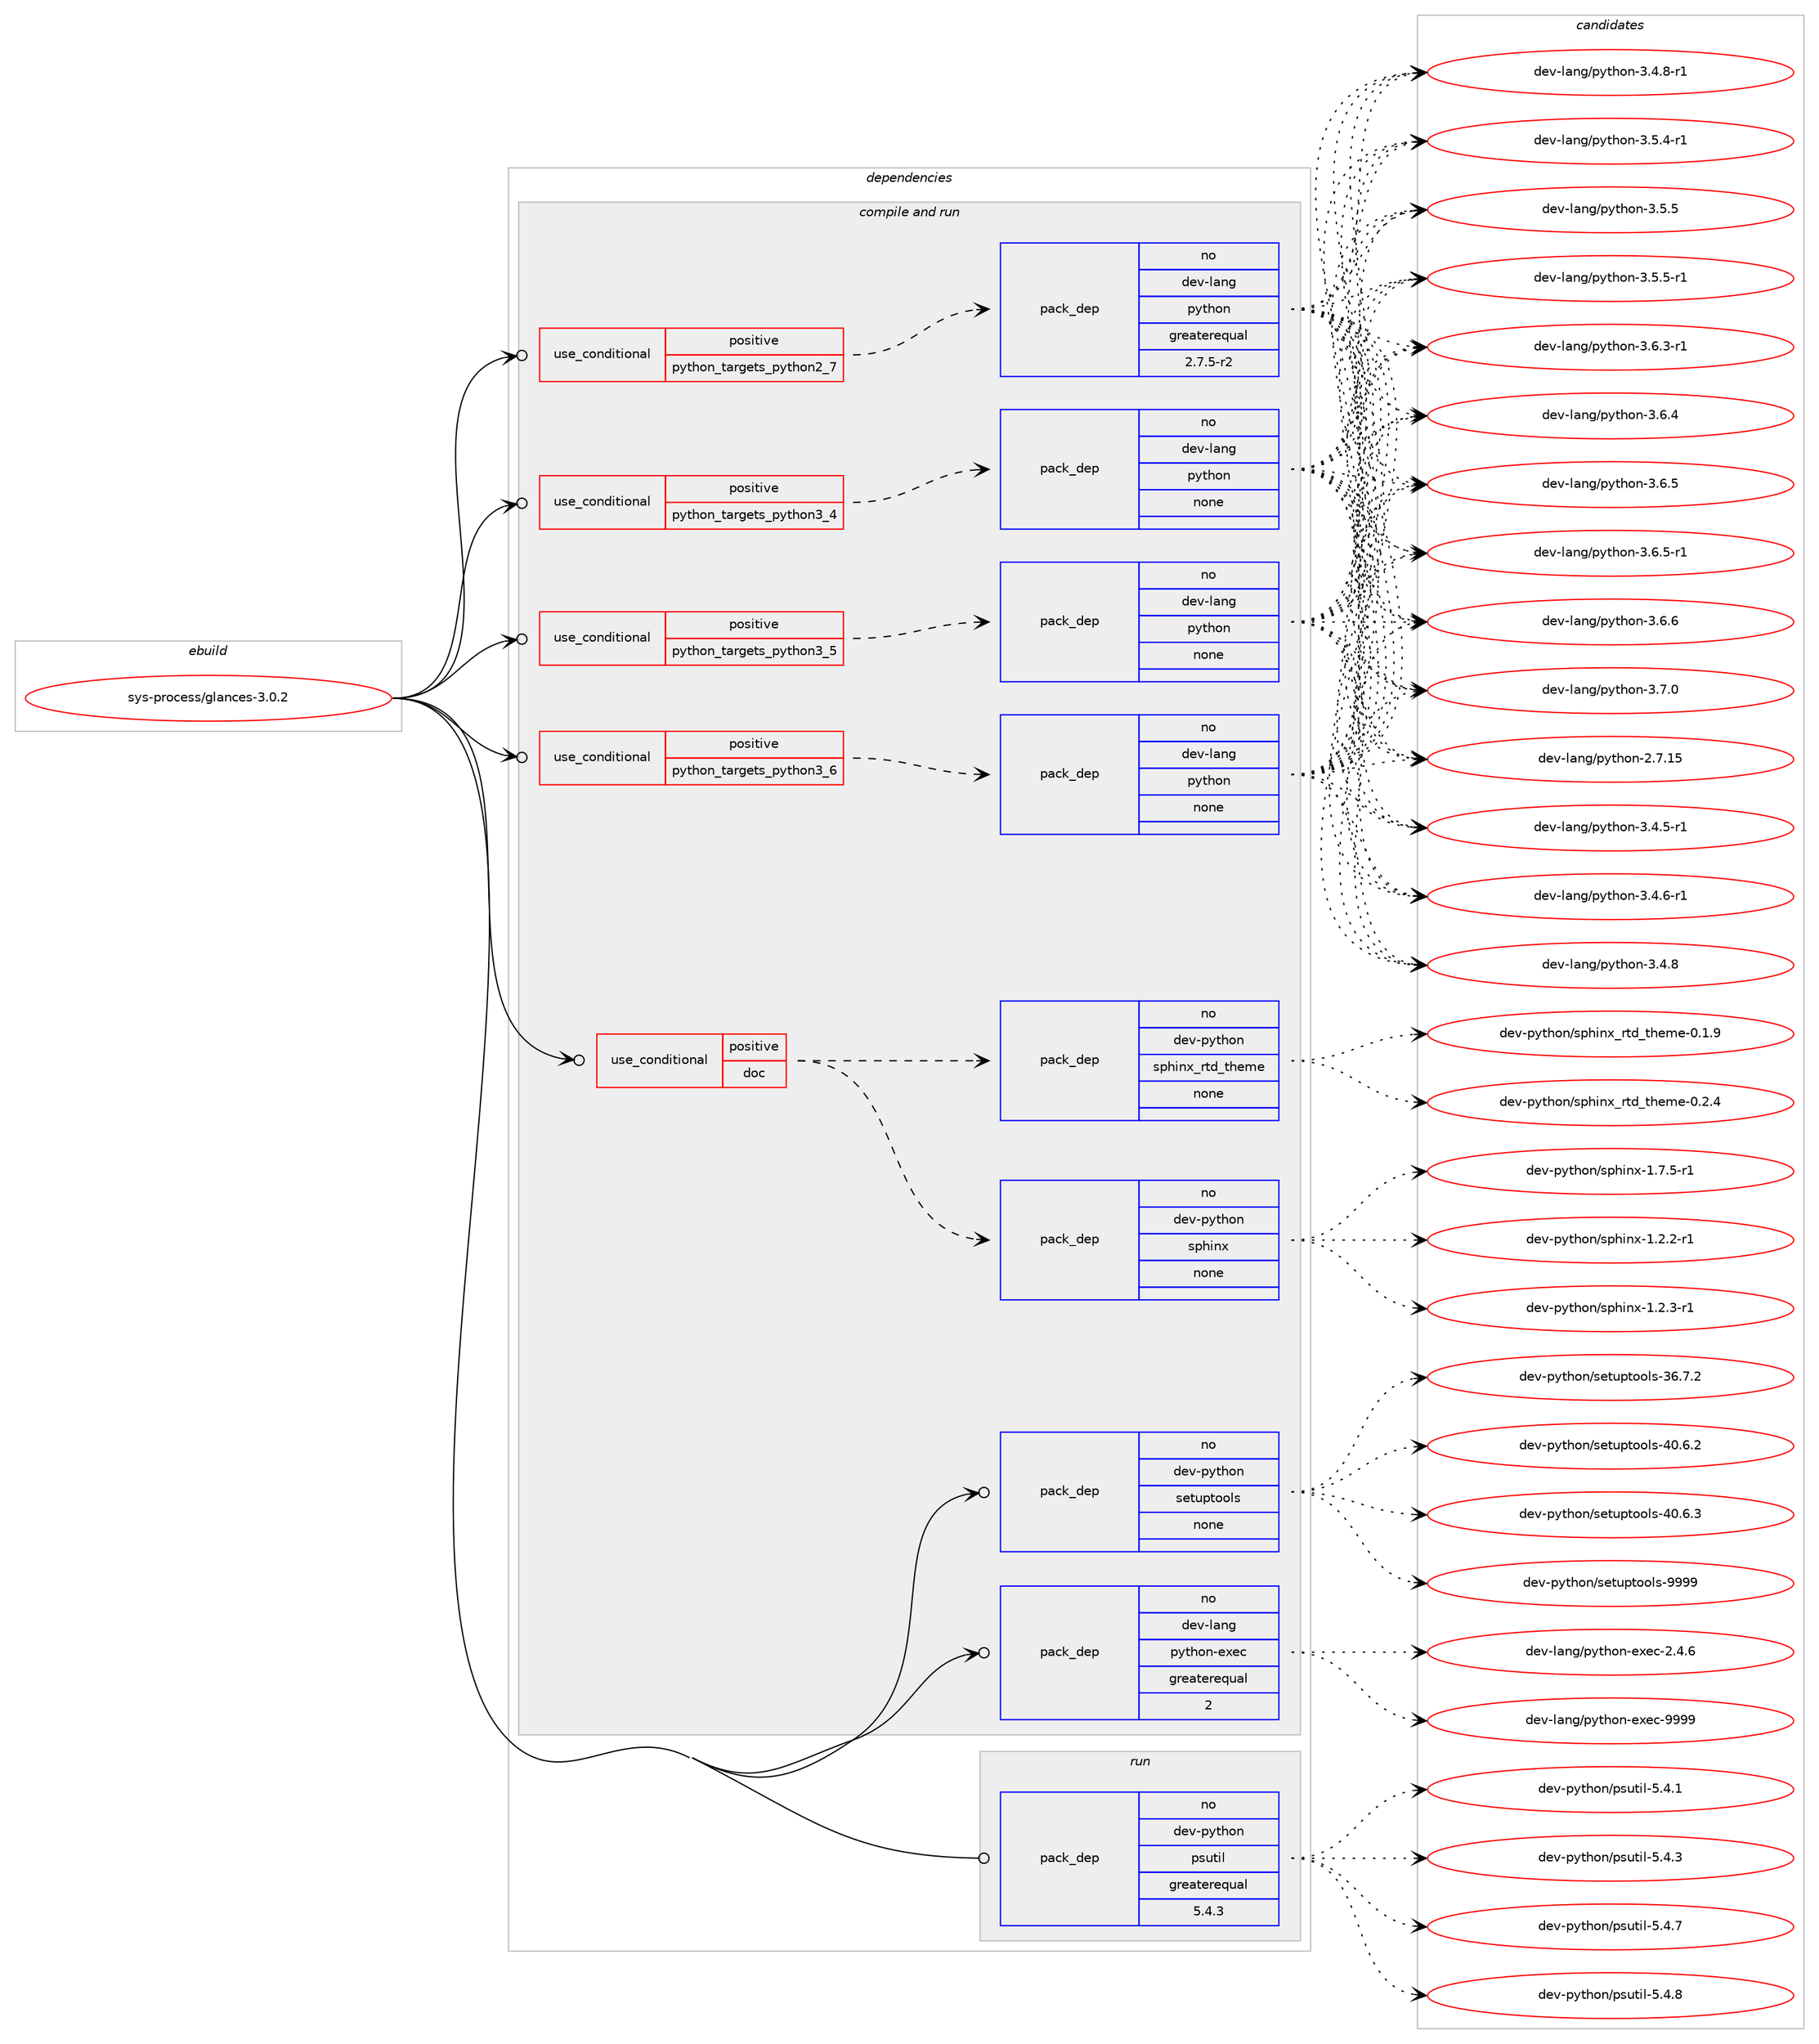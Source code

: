 digraph prolog {

# *************
# Graph options
# *************

newrank=true;
concentrate=true;
compound=true;
graph [rankdir=LR,fontname=Helvetica,fontsize=10,ranksep=1.5];#, ranksep=2.5, nodesep=0.2];
edge  [arrowhead=vee];
node  [fontname=Helvetica,fontsize=10];

# **********
# The ebuild
# **********

subgraph cluster_leftcol {
color=gray;
rank=same;
label=<<i>ebuild</i>>;
id [label="sys-process/glances-3.0.2", color=red, width=4, href="../sys-process/glances-3.0.2.svg"];
}

# ****************
# The dependencies
# ****************

subgraph cluster_midcol {
color=gray;
label=<<i>dependencies</i>>;
subgraph cluster_compile {
fillcolor="#eeeeee";
style=filled;
label=<<i>compile</i>>;
}
subgraph cluster_compileandrun {
fillcolor="#eeeeee";
style=filled;
label=<<i>compile and run</i>>;
subgraph cond1324 {
dependency7753 [label=<<TABLE BORDER="0" CELLBORDER="1" CELLSPACING="0" CELLPADDING="4"><TR><TD ROWSPAN="3" CELLPADDING="10">use_conditional</TD></TR><TR><TD>positive</TD></TR><TR><TD>doc</TD></TR></TABLE>>, shape=none, color=red];
subgraph pack6262 {
dependency7754 [label=<<TABLE BORDER="0" CELLBORDER="1" CELLSPACING="0" CELLPADDING="4" WIDTH="220"><TR><TD ROWSPAN="6" CELLPADDING="30">pack_dep</TD></TR><TR><TD WIDTH="110">no</TD></TR><TR><TD>dev-python</TD></TR><TR><TD>sphinx</TD></TR><TR><TD>none</TD></TR><TR><TD></TD></TR></TABLE>>, shape=none, color=blue];
}
dependency7753:e -> dependency7754:w [weight=20,style="dashed",arrowhead="vee"];
subgraph pack6263 {
dependency7755 [label=<<TABLE BORDER="0" CELLBORDER="1" CELLSPACING="0" CELLPADDING="4" WIDTH="220"><TR><TD ROWSPAN="6" CELLPADDING="30">pack_dep</TD></TR><TR><TD WIDTH="110">no</TD></TR><TR><TD>dev-python</TD></TR><TR><TD>sphinx_rtd_theme</TD></TR><TR><TD>none</TD></TR><TR><TD></TD></TR></TABLE>>, shape=none, color=blue];
}
dependency7753:e -> dependency7755:w [weight=20,style="dashed",arrowhead="vee"];
}
id:e -> dependency7753:w [weight=20,style="solid",arrowhead="odotvee"];
subgraph cond1325 {
dependency7756 [label=<<TABLE BORDER="0" CELLBORDER="1" CELLSPACING="0" CELLPADDING="4"><TR><TD ROWSPAN="3" CELLPADDING="10">use_conditional</TD></TR><TR><TD>positive</TD></TR><TR><TD>python_targets_python2_7</TD></TR></TABLE>>, shape=none, color=red];
subgraph pack6264 {
dependency7757 [label=<<TABLE BORDER="0" CELLBORDER="1" CELLSPACING="0" CELLPADDING="4" WIDTH="220"><TR><TD ROWSPAN="6" CELLPADDING="30">pack_dep</TD></TR><TR><TD WIDTH="110">no</TD></TR><TR><TD>dev-lang</TD></TR><TR><TD>python</TD></TR><TR><TD>greaterequal</TD></TR><TR><TD>2.7.5-r2</TD></TR></TABLE>>, shape=none, color=blue];
}
dependency7756:e -> dependency7757:w [weight=20,style="dashed",arrowhead="vee"];
}
id:e -> dependency7756:w [weight=20,style="solid",arrowhead="odotvee"];
subgraph cond1326 {
dependency7758 [label=<<TABLE BORDER="0" CELLBORDER="1" CELLSPACING="0" CELLPADDING="4"><TR><TD ROWSPAN="3" CELLPADDING="10">use_conditional</TD></TR><TR><TD>positive</TD></TR><TR><TD>python_targets_python3_4</TD></TR></TABLE>>, shape=none, color=red];
subgraph pack6265 {
dependency7759 [label=<<TABLE BORDER="0" CELLBORDER="1" CELLSPACING="0" CELLPADDING="4" WIDTH="220"><TR><TD ROWSPAN="6" CELLPADDING="30">pack_dep</TD></TR><TR><TD WIDTH="110">no</TD></TR><TR><TD>dev-lang</TD></TR><TR><TD>python</TD></TR><TR><TD>none</TD></TR><TR><TD></TD></TR></TABLE>>, shape=none, color=blue];
}
dependency7758:e -> dependency7759:w [weight=20,style="dashed",arrowhead="vee"];
}
id:e -> dependency7758:w [weight=20,style="solid",arrowhead="odotvee"];
subgraph cond1327 {
dependency7760 [label=<<TABLE BORDER="0" CELLBORDER="1" CELLSPACING="0" CELLPADDING="4"><TR><TD ROWSPAN="3" CELLPADDING="10">use_conditional</TD></TR><TR><TD>positive</TD></TR><TR><TD>python_targets_python3_5</TD></TR></TABLE>>, shape=none, color=red];
subgraph pack6266 {
dependency7761 [label=<<TABLE BORDER="0" CELLBORDER="1" CELLSPACING="0" CELLPADDING="4" WIDTH="220"><TR><TD ROWSPAN="6" CELLPADDING="30">pack_dep</TD></TR><TR><TD WIDTH="110">no</TD></TR><TR><TD>dev-lang</TD></TR><TR><TD>python</TD></TR><TR><TD>none</TD></TR><TR><TD></TD></TR></TABLE>>, shape=none, color=blue];
}
dependency7760:e -> dependency7761:w [weight=20,style="dashed",arrowhead="vee"];
}
id:e -> dependency7760:w [weight=20,style="solid",arrowhead="odotvee"];
subgraph cond1328 {
dependency7762 [label=<<TABLE BORDER="0" CELLBORDER="1" CELLSPACING="0" CELLPADDING="4"><TR><TD ROWSPAN="3" CELLPADDING="10">use_conditional</TD></TR><TR><TD>positive</TD></TR><TR><TD>python_targets_python3_6</TD></TR></TABLE>>, shape=none, color=red];
subgraph pack6267 {
dependency7763 [label=<<TABLE BORDER="0" CELLBORDER="1" CELLSPACING="0" CELLPADDING="4" WIDTH="220"><TR><TD ROWSPAN="6" CELLPADDING="30">pack_dep</TD></TR><TR><TD WIDTH="110">no</TD></TR><TR><TD>dev-lang</TD></TR><TR><TD>python</TD></TR><TR><TD>none</TD></TR><TR><TD></TD></TR></TABLE>>, shape=none, color=blue];
}
dependency7762:e -> dependency7763:w [weight=20,style="dashed",arrowhead="vee"];
}
id:e -> dependency7762:w [weight=20,style="solid",arrowhead="odotvee"];
subgraph pack6268 {
dependency7764 [label=<<TABLE BORDER="0" CELLBORDER="1" CELLSPACING="0" CELLPADDING="4" WIDTH="220"><TR><TD ROWSPAN="6" CELLPADDING="30">pack_dep</TD></TR><TR><TD WIDTH="110">no</TD></TR><TR><TD>dev-lang</TD></TR><TR><TD>python-exec</TD></TR><TR><TD>greaterequal</TD></TR><TR><TD>2</TD></TR></TABLE>>, shape=none, color=blue];
}
id:e -> dependency7764:w [weight=20,style="solid",arrowhead="odotvee"];
subgraph pack6269 {
dependency7765 [label=<<TABLE BORDER="0" CELLBORDER="1" CELLSPACING="0" CELLPADDING="4" WIDTH="220"><TR><TD ROWSPAN="6" CELLPADDING="30">pack_dep</TD></TR><TR><TD WIDTH="110">no</TD></TR><TR><TD>dev-python</TD></TR><TR><TD>setuptools</TD></TR><TR><TD>none</TD></TR><TR><TD></TD></TR></TABLE>>, shape=none, color=blue];
}
id:e -> dependency7765:w [weight=20,style="solid",arrowhead="odotvee"];
}
subgraph cluster_run {
fillcolor="#eeeeee";
style=filled;
label=<<i>run</i>>;
subgraph pack6270 {
dependency7766 [label=<<TABLE BORDER="0" CELLBORDER="1" CELLSPACING="0" CELLPADDING="4" WIDTH="220"><TR><TD ROWSPAN="6" CELLPADDING="30">pack_dep</TD></TR><TR><TD WIDTH="110">no</TD></TR><TR><TD>dev-python</TD></TR><TR><TD>psutil</TD></TR><TR><TD>greaterequal</TD></TR><TR><TD>5.4.3</TD></TR></TABLE>>, shape=none, color=blue];
}
id:e -> dependency7766:w [weight=20,style="solid",arrowhead="odot"];
}
}

# **************
# The candidates
# **************

subgraph cluster_choices {
rank=same;
color=gray;
label=<<i>candidates</i>>;

subgraph choice6262 {
color=black;
nodesep=1;
choice10010111845112121116104111110471151121041051101204549465046504511449 [label="dev-python/sphinx-1.2.2-r1", color=red, width=4,href="../dev-python/sphinx-1.2.2-r1.svg"];
choice10010111845112121116104111110471151121041051101204549465046514511449 [label="dev-python/sphinx-1.2.3-r1", color=red, width=4,href="../dev-python/sphinx-1.2.3-r1.svg"];
choice10010111845112121116104111110471151121041051101204549465546534511449 [label="dev-python/sphinx-1.7.5-r1", color=red, width=4,href="../dev-python/sphinx-1.7.5-r1.svg"];
dependency7754:e -> choice10010111845112121116104111110471151121041051101204549465046504511449:w [style=dotted,weight="100"];
dependency7754:e -> choice10010111845112121116104111110471151121041051101204549465046514511449:w [style=dotted,weight="100"];
dependency7754:e -> choice10010111845112121116104111110471151121041051101204549465546534511449:w [style=dotted,weight="100"];
}
subgraph choice6263 {
color=black;
nodesep=1;
choice10010111845112121116104111110471151121041051101209511411610095116104101109101454846494657 [label="dev-python/sphinx_rtd_theme-0.1.9", color=red, width=4,href="../dev-python/sphinx_rtd_theme-0.1.9.svg"];
choice10010111845112121116104111110471151121041051101209511411610095116104101109101454846504652 [label="dev-python/sphinx_rtd_theme-0.2.4", color=red, width=4,href="../dev-python/sphinx_rtd_theme-0.2.4.svg"];
dependency7755:e -> choice10010111845112121116104111110471151121041051101209511411610095116104101109101454846494657:w [style=dotted,weight="100"];
dependency7755:e -> choice10010111845112121116104111110471151121041051101209511411610095116104101109101454846504652:w [style=dotted,weight="100"];
}
subgraph choice6264 {
color=black;
nodesep=1;
choice10010111845108971101034711212111610411111045504655464953 [label="dev-lang/python-2.7.15", color=red, width=4,href="../dev-lang/python-2.7.15.svg"];
choice1001011184510897110103471121211161041111104551465246534511449 [label="dev-lang/python-3.4.5-r1", color=red, width=4,href="../dev-lang/python-3.4.5-r1.svg"];
choice1001011184510897110103471121211161041111104551465246544511449 [label="dev-lang/python-3.4.6-r1", color=red, width=4,href="../dev-lang/python-3.4.6-r1.svg"];
choice100101118451089711010347112121116104111110455146524656 [label="dev-lang/python-3.4.8", color=red, width=4,href="../dev-lang/python-3.4.8.svg"];
choice1001011184510897110103471121211161041111104551465246564511449 [label="dev-lang/python-3.4.8-r1", color=red, width=4,href="../dev-lang/python-3.4.8-r1.svg"];
choice1001011184510897110103471121211161041111104551465346524511449 [label="dev-lang/python-3.5.4-r1", color=red, width=4,href="../dev-lang/python-3.5.4-r1.svg"];
choice100101118451089711010347112121116104111110455146534653 [label="dev-lang/python-3.5.5", color=red, width=4,href="../dev-lang/python-3.5.5.svg"];
choice1001011184510897110103471121211161041111104551465346534511449 [label="dev-lang/python-3.5.5-r1", color=red, width=4,href="../dev-lang/python-3.5.5-r1.svg"];
choice1001011184510897110103471121211161041111104551465446514511449 [label="dev-lang/python-3.6.3-r1", color=red, width=4,href="../dev-lang/python-3.6.3-r1.svg"];
choice100101118451089711010347112121116104111110455146544652 [label="dev-lang/python-3.6.4", color=red, width=4,href="../dev-lang/python-3.6.4.svg"];
choice100101118451089711010347112121116104111110455146544653 [label="dev-lang/python-3.6.5", color=red, width=4,href="../dev-lang/python-3.6.5.svg"];
choice1001011184510897110103471121211161041111104551465446534511449 [label="dev-lang/python-3.6.5-r1", color=red, width=4,href="../dev-lang/python-3.6.5-r1.svg"];
choice100101118451089711010347112121116104111110455146544654 [label="dev-lang/python-3.6.6", color=red, width=4,href="../dev-lang/python-3.6.6.svg"];
choice100101118451089711010347112121116104111110455146554648 [label="dev-lang/python-3.7.0", color=red, width=4,href="../dev-lang/python-3.7.0.svg"];
dependency7757:e -> choice10010111845108971101034711212111610411111045504655464953:w [style=dotted,weight="100"];
dependency7757:e -> choice1001011184510897110103471121211161041111104551465246534511449:w [style=dotted,weight="100"];
dependency7757:e -> choice1001011184510897110103471121211161041111104551465246544511449:w [style=dotted,weight="100"];
dependency7757:e -> choice100101118451089711010347112121116104111110455146524656:w [style=dotted,weight="100"];
dependency7757:e -> choice1001011184510897110103471121211161041111104551465246564511449:w [style=dotted,weight="100"];
dependency7757:e -> choice1001011184510897110103471121211161041111104551465346524511449:w [style=dotted,weight="100"];
dependency7757:e -> choice100101118451089711010347112121116104111110455146534653:w [style=dotted,weight="100"];
dependency7757:e -> choice1001011184510897110103471121211161041111104551465346534511449:w [style=dotted,weight="100"];
dependency7757:e -> choice1001011184510897110103471121211161041111104551465446514511449:w [style=dotted,weight="100"];
dependency7757:e -> choice100101118451089711010347112121116104111110455146544652:w [style=dotted,weight="100"];
dependency7757:e -> choice100101118451089711010347112121116104111110455146544653:w [style=dotted,weight="100"];
dependency7757:e -> choice1001011184510897110103471121211161041111104551465446534511449:w [style=dotted,weight="100"];
dependency7757:e -> choice100101118451089711010347112121116104111110455146544654:w [style=dotted,weight="100"];
dependency7757:e -> choice100101118451089711010347112121116104111110455146554648:w [style=dotted,weight="100"];
}
subgraph choice6265 {
color=black;
nodesep=1;
choice10010111845108971101034711212111610411111045504655464953 [label="dev-lang/python-2.7.15", color=red, width=4,href="../dev-lang/python-2.7.15.svg"];
choice1001011184510897110103471121211161041111104551465246534511449 [label="dev-lang/python-3.4.5-r1", color=red, width=4,href="../dev-lang/python-3.4.5-r1.svg"];
choice1001011184510897110103471121211161041111104551465246544511449 [label="dev-lang/python-3.4.6-r1", color=red, width=4,href="../dev-lang/python-3.4.6-r1.svg"];
choice100101118451089711010347112121116104111110455146524656 [label="dev-lang/python-3.4.8", color=red, width=4,href="../dev-lang/python-3.4.8.svg"];
choice1001011184510897110103471121211161041111104551465246564511449 [label="dev-lang/python-3.4.8-r1", color=red, width=4,href="../dev-lang/python-3.4.8-r1.svg"];
choice1001011184510897110103471121211161041111104551465346524511449 [label="dev-lang/python-3.5.4-r1", color=red, width=4,href="../dev-lang/python-3.5.4-r1.svg"];
choice100101118451089711010347112121116104111110455146534653 [label="dev-lang/python-3.5.5", color=red, width=4,href="../dev-lang/python-3.5.5.svg"];
choice1001011184510897110103471121211161041111104551465346534511449 [label="dev-lang/python-3.5.5-r1", color=red, width=4,href="../dev-lang/python-3.5.5-r1.svg"];
choice1001011184510897110103471121211161041111104551465446514511449 [label="dev-lang/python-3.6.3-r1", color=red, width=4,href="../dev-lang/python-3.6.3-r1.svg"];
choice100101118451089711010347112121116104111110455146544652 [label="dev-lang/python-3.6.4", color=red, width=4,href="../dev-lang/python-3.6.4.svg"];
choice100101118451089711010347112121116104111110455146544653 [label="dev-lang/python-3.6.5", color=red, width=4,href="../dev-lang/python-3.6.5.svg"];
choice1001011184510897110103471121211161041111104551465446534511449 [label="dev-lang/python-3.6.5-r1", color=red, width=4,href="../dev-lang/python-3.6.5-r1.svg"];
choice100101118451089711010347112121116104111110455146544654 [label="dev-lang/python-3.6.6", color=red, width=4,href="../dev-lang/python-3.6.6.svg"];
choice100101118451089711010347112121116104111110455146554648 [label="dev-lang/python-3.7.0", color=red, width=4,href="../dev-lang/python-3.7.0.svg"];
dependency7759:e -> choice10010111845108971101034711212111610411111045504655464953:w [style=dotted,weight="100"];
dependency7759:e -> choice1001011184510897110103471121211161041111104551465246534511449:w [style=dotted,weight="100"];
dependency7759:e -> choice1001011184510897110103471121211161041111104551465246544511449:w [style=dotted,weight="100"];
dependency7759:e -> choice100101118451089711010347112121116104111110455146524656:w [style=dotted,weight="100"];
dependency7759:e -> choice1001011184510897110103471121211161041111104551465246564511449:w [style=dotted,weight="100"];
dependency7759:e -> choice1001011184510897110103471121211161041111104551465346524511449:w [style=dotted,weight="100"];
dependency7759:e -> choice100101118451089711010347112121116104111110455146534653:w [style=dotted,weight="100"];
dependency7759:e -> choice1001011184510897110103471121211161041111104551465346534511449:w [style=dotted,weight="100"];
dependency7759:e -> choice1001011184510897110103471121211161041111104551465446514511449:w [style=dotted,weight="100"];
dependency7759:e -> choice100101118451089711010347112121116104111110455146544652:w [style=dotted,weight="100"];
dependency7759:e -> choice100101118451089711010347112121116104111110455146544653:w [style=dotted,weight="100"];
dependency7759:e -> choice1001011184510897110103471121211161041111104551465446534511449:w [style=dotted,weight="100"];
dependency7759:e -> choice100101118451089711010347112121116104111110455146544654:w [style=dotted,weight="100"];
dependency7759:e -> choice100101118451089711010347112121116104111110455146554648:w [style=dotted,weight="100"];
}
subgraph choice6266 {
color=black;
nodesep=1;
choice10010111845108971101034711212111610411111045504655464953 [label="dev-lang/python-2.7.15", color=red, width=4,href="../dev-lang/python-2.7.15.svg"];
choice1001011184510897110103471121211161041111104551465246534511449 [label="dev-lang/python-3.4.5-r1", color=red, width=4,href="../dev-lang/python-3.4.5-r1.svg"];
choice1001011184510897110103471121211161041111104551465246544511449 [label="dev-lang/python-3.4.6-r1", color=red, width=4,href="../dev-lang/python-3.4.6-r1.svg"];
choice100101118451089711010347112121116104111110455146524656 [label="dev-lang/python-3.4.8", color=red, width=4,href="../dev-lang/python-3.4.8.svg"];
choice1001011184510897110103471121211161041111104551465246564511449 [label="dev-lang/python-3.4.8-r1", color=red, width=4,href="../dev-lang/python-3.4.8-r1.svg"];
choice1001011184510897110103471121211161041111104551465346524511449 [label="dev-lang/python-3.5.4-r1", color=red, width=4,href="../dev-lang/python-3.5.4-r1.svg"];
choice100101118451089711010347112121116104111110455146534653 [label="dev-lang/python-3.5.5", color=red, width=4,href="../dev-lang/python-3.5.5.svg"];
choice1001011184510897110103471121211161041111104551465346534511449 [label="dev-lang/python-3.5.5-r1", color=red, width=4,href="../dev-lang/python-3.5.5-r1.svg"];
choice1001011184510897110103471121211161041111104551465446514511449 [label="dev-lang/python-3.6.3-r1", color=red, width=4,href="../dev-lang/python-3.6.3-r1.svg"];
choice100101118451089711010347112121116104111110455146544652 [label="dev-lang/python-3.6.4", color=red, width=4,href="../dev-lang/python-3.6.4.svg"];
choice100101118451089711010347112121116104111110455146544653 [label="dev-lang/python-3.6.5", color=red, width=4,href="../dev-lang/python-3.6.5.svg"];
choice1001011184510897110103471121211161041111104551465446534511449 [label="dev-lang/python-3.6.5-r1", color=red, width=4,href="../dev-lang/python-3.6.5-r1.svg"];
choice100101118451089711010347112121116104111110455146544654 [label="dev-lang/python-3.6.6", color=red, width=4,href="../dev-lang/python-3.6.6.svg"];
choice100101118451089711010347112121116104111110455146554648 [label="dev-lang/python-3.7.0", color=red, width=4,href="../dev-lang/python-3.7.0.svg"];
dependency7761:e -> choice10010111845108971101034711212111610411111045504655464953:w [style=dotted,weight="100"];
dependency7761:e -> choice1001011184510897110103471121211161041111104551465246534511449:w [style=dotted,weight="100"];
dependency7761:e -> choice1001011184510897110103471121211161041111104551465246544511449:w [style=dotted,weight="100"];
dependency7761:e -> choice100101118451089711010347112121116104111110455146524656:w [style=dotted,weight="100"];
dependency7761:e -> choice1001011184510897110103471121211161041111104551465246564511449:w [style=dotted,weight="100"];
dependency7761:e -> choice1001011184510897110103471121211161041111104551465346524511449:w [style=dotted,weight="100"];
dependency7761:e -> choice100101118451089711010347112121116104111110455146534653:w [style=dotted,weight="100"];
dependency7761:e -> choice1001011184510897110103471121211161041111104551465346534511449:w [style=dotted,weight="100"];
dependency7761:e -> choice1001011184510897110103471121211161041111104551465446514511449:w [style=dotted,weight="100"];
dependency7761:e -> choice100101118451089711010347112121116104111110455146544652:w [style=dotted,weight="100"];
dependency7761:e -> choice100101118451089711010347112121116104111110455146544653:w [style=dotted,weight="100"];
dependency7761:e -> choice1001011184510897110103471121211161041111104551465446534511449:w [style=dotted,weight="100"];
dependency7761:e -> choice100101118451089711010347112121116104111110455146544654:w [style=dotted,weight="100"];
dependency7761:e -> choice100101118451089711010347112121116104111110455146554648:w [style=dotted,weight="100"];
}
subgraph choice6267 {
color=black;
nodesep=1;
choice10010111845108971101034711212111610411111045504655464953 [label="dev-lang/python-2.7.15", color=red, width=4,href="../dev-lang/python-2.7.15.svg"];
choice1001011184510897110103471121211161041111104551465246534511449 [label="dev-lang/python-3.4.5-r1", color=red, width=4,href="../dev-lang/python-3.4.5-r1.svg"];
choice1001011184510897110103471121211161041111104551465246544511449 [label="dev-lang/python-3.4.6-r1", color=red, width=4,href="../dev-lang/python-3.4.6-r1.svg"];
choice100101118451089711010347112121116104111110455146524656 [label="dev-lang/python-3.4.8", color=red, width=4,href="../dev-lang/python-3.4.8.svg"];
choice1001011184510897110103471121211161041111104551465246564511449 [label="dev-lang/python-3.4.8-r1", color=red, width=4,href="../dev-lang/python-3.4.8-r1.svg"];
choice1001011184510897110103471121211161041111104551465346524511449 [label="dev-lang/python-3.5.4-r1", color=red, width=4,href="../dev-lang/python-3.5.4-r1.svg"];
choice100101118451089711010347112121116104111110455146534653 [label="dev-lang/python-3.5.5", color=red, width=4,href="../dev-lang/python-3.5.5.svg"];
choice1001011184510897110103471121211161041111104551465346534511449 [label="dev-lang/python-3.5.5-r1", color=red, width=4,href="../dev-lang/python-3.5.5-r1.svg"];
choice1001011184510897110103471121211161041111104551465446514511449 [label="dev-lang/python-3.6.3-r1", color=red, width=4,href="../dev-lang/python-3.6.3-r1.svg"];
choice100101118451089711010347112121116104111110455146544652 [label="dev-lang/python-3.6.4", color=red, width=4,href="../dev-lang/python-3.6.4.svg"];
choice100101118451089711010347112121116104111110455146544653 [label="dev-lang/python-3.6.5", color=red, width=4,href="../dev-lang/python-3.6.5.svg"];
choice1001011184510897110103471121211161041111104551465446534511449 [label="dev-lang/python-3.6.5-r1", color=red, width=4,href="../dev-lang/python-3.6.5-r1.svg"];
choice100101118451089711010347112121116104111110455146544654 [label="dev-lang/python-3.6.6", color=red, width=4,href="../dev-lang/python-3.6.6.svg"];
choice100101118451089711010347112121116104111110455146554648 [label="dev-lang/python-3.7.0", color=red, width=4,href="../dev-lang/python-3.7.0.svg"];
dependency7763:e -> choice10010111845108971101034711212111610411111045504655464953:w [style=dotted,weight="100"];
dependency7763:e -> choice1001011184510897110103471121211161041111104551465246534511449:w [style=dotted,weight="100"];
dependency7763:e -> choice1001011184510897110103471121211161041111104551465246544511449:w [style=dotted,weight="100"];
dependency7763:e -> choice100101118451089711010347112121116104111110455146524656:w [style=dotted,weight="100"];
dependency7763:e -> choice1001011184510897110103471121211161041111104551465246564511449:w [style=dotted,weight="100"];
dependency7763:e -> choice1001011184510897110103471121211161041111104551465346524511449:w [style=dotted,weight="100"];
dependency7763:e -> choice100101118451089711010347112121116104111110455146534653:w [style=dotted,weight="100"];
dependency7763:e -> choice1001011184510897110103471121211161041111104551465346534511449:w [style=dotted,weight="100"];
dependency7763:e -> choice1001011184510897110103471121211161041111104551465446514511449:w [style=dotted,weight="100"];
dependency7763:e -> choice100101118451089711010347112121116104111110455146544652:w [style=dotted,weight="100"];
dependency7763:e -> choice100101118451089711010347112121116104111110455146544653:w [style=dotted,weight="100"];
dependency7763:e -> choice1001011184510897110103471121211161041111104551465446534511449:w [style=dotted,weight="100"];
dependency7763:e -> choice100101118451089711010347112121116104111110455146544654:w [style=dotted,weight="100"];
dependency7763:e -> choice100101118451089711010347112121116104111110455146554648:w [style=dotted,weight="100"];
}
subgraph choice6268 {
color=black;
nodesep=1;
choice1001011184510897110103471121211161041111104510112010199455046524654 [label="dev-lang/python-exec-2.4.6", color=red, width=4,href="../dev-lang/python-exec-2.4.6.svg"];
choice10010111845108971101034711212111610411111045101120101994557575757 [label="dev-lang/python-exec-9999", color=red, width=4,href="../dev-lang/python-exec-9999.svg"];
dependency7764:e -> choice1001011184510897110103471121211161041111104510112010199455046524654:w [style=dotted,weight="100"];
dependency7764:e -> choice10010111845108971101034711212111610411111045101120101994557575757:w [style=dotted,weight="100"];
}
subgraph choice6269 {
color=black;
nodesep=1;
choice100101118451121211161041111104711510111611711211611111110811545515446554650 [label="dev-python/setuptools-36.7.2", color=red, width=4,href="../dev-python/setuptools-36.7.2.svg"];
choice100101118451121211161041111104711510111611711211611111110811545524846544650 [label="dev-python/setuptools-40.6.2", color=red, width=4,href="../dev-python/setuptools-40.6.2.svg"];
choice100101118451121211161041111104711510111611711211611111110811545524846544651 [label="dev-python/setuptools-40.6.3", color=red, width=4,href="../dev-python/setuptools-40.6.3.svg"];
choice10010111845112121116104111110471151011161171121161111111081154557575757 [label="dev-python/setuptools-9999", color=red, width=4,href="../dev-python/setuptools-9999.svg"];
dependency7765:e -> choice100101118451121211161041111104711510111611711211611111110811545515446554650:w [style=dotted,weight="100"];
dependency7765:e -> choice100101118451121211161041111104711510111611711211611111110811545524846544650:w [style=dotted,weight="100"];
dependency7765:e -> choice100101118451121211161041111104711510111611711211611111110811545524846544651:w [style=dotted,weight="100"];
dependency7765:e -> choice10010111845112121116104111110471151011161171121161111111081154557575757:w [style=dotted,weight="100"];
}
subgraph choice6270 {
color=black;
nodesep=1;
choice1001011184511212111610411111047112115117116105108455346524649 [label="dev-python/psutil-5.4.1", color=red, width=4,href="../dev-python/psutil-5.4.1.svg"];
choice1001011184511212111610411111047112115117116105108455346524651 [label="dev-python/psutil-5.4.3", color=red, width=4,href="../dev-python/psutil-5.4.3.svg"];
choice1001011184511212111610411111047112115117116105108455346524655 [label="dev-python/psutil-5.4.7", color=red, width=4,href="../dev-python/psutil-5.4.7.svg"];
choice1001011184511212111610411111047112115117116105108455346524656 [label="dev-python/psutil-5.4.8", color=red, width=4,href="../dev-python/psutil-5.4.8.svg"];
dependency7766:e -> choice1001011184511212111610411111047112115117116105108455346524649:w [style=dotted,weight="100"];
dependency7766:e -> choice1001011184511212111610411111047112115117116105108455346524651:w [style=dotted,weight="100"];
dependency7766:e -> choice1001011184511212111610411111047112115117116105108455346524655:w [style=dotted,weight="100"];
dependency7766:e -> choice1001011184511212111610411111047112115117116105108455346524656:w [style=dotted,weight="100"];
}
}

}
